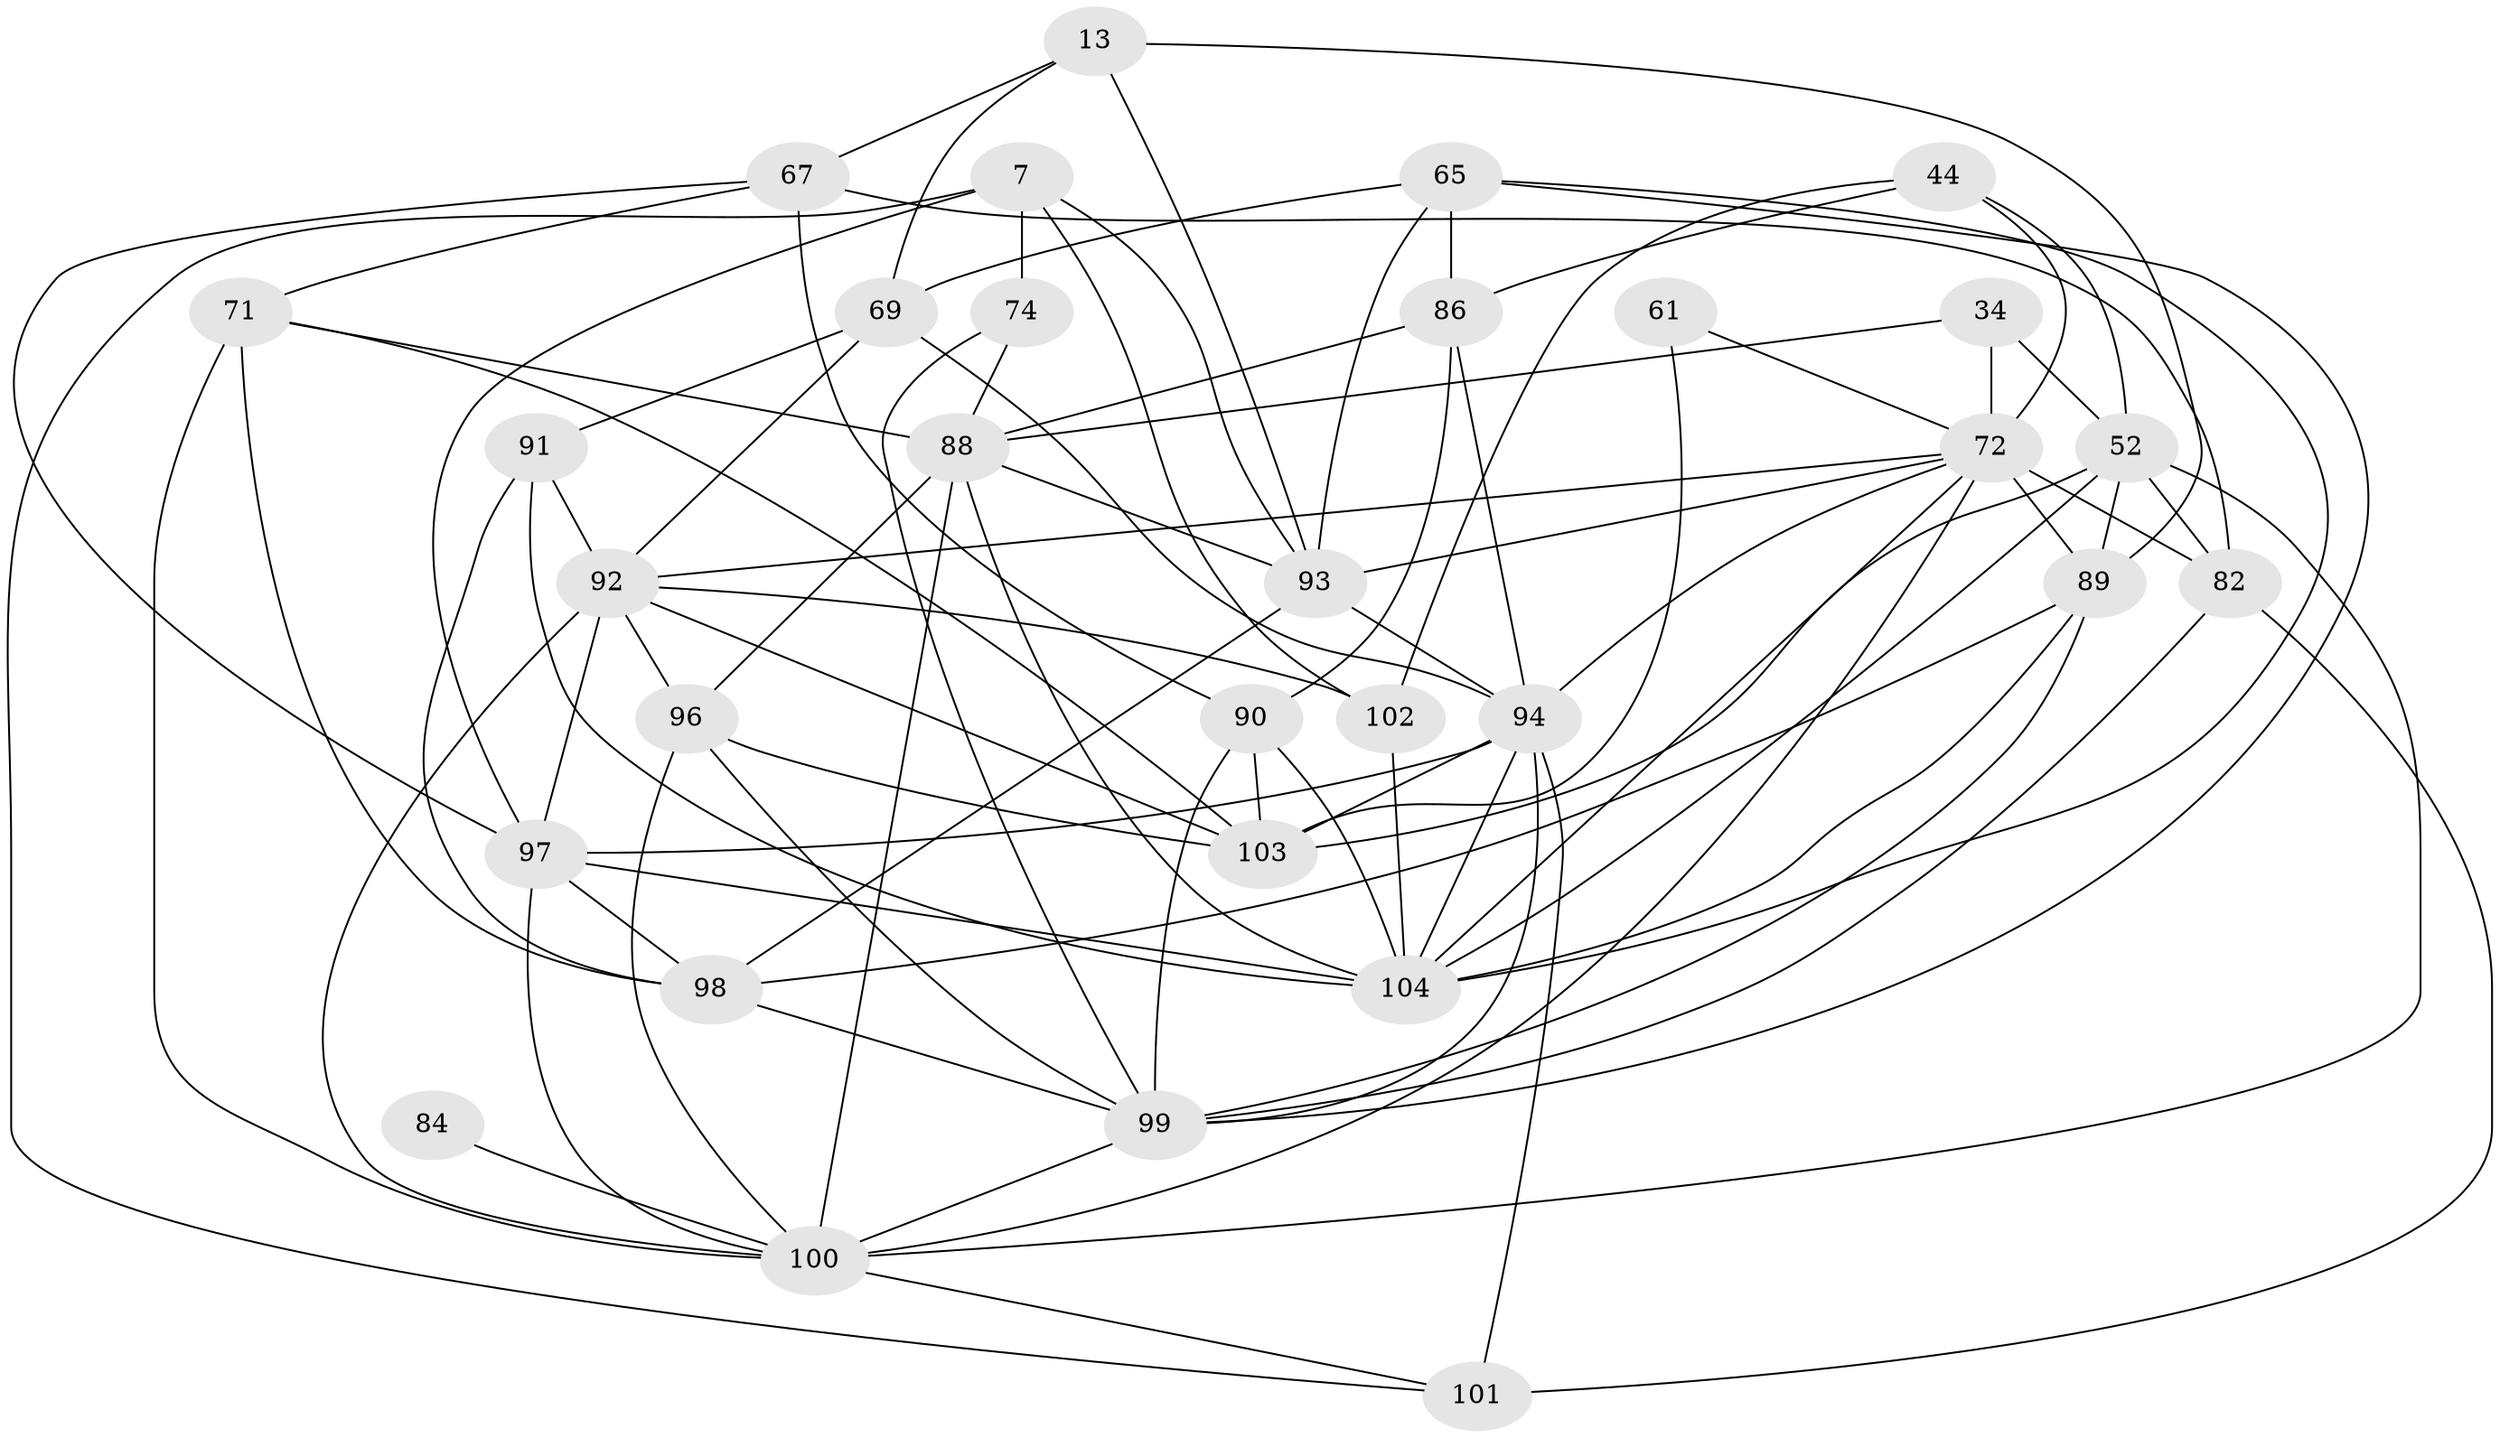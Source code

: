 // original degree distribution, {3: 0.28846153846153844, 2: 0.125, 5: 0.21153846153846154, 6: 0.0673076923076923, 4: 0.25961538461538464, 7: 0.028846153846153848, 9: 0.009615384615384616, 10: 0.009615384615384616}
// Generated by graph-tools (version 1.1) at 2025/55/03/04/25 21:55:08]
// undirected, 31 vertices, 89 edges
graph export_dot {
graph [start="1"]
  node [color=gray90,style=filled];
  7 [super="+2"];
  13;
  34;
  44;
  52 [super="+48"];
  61 [super="+53"];
  65 [super="+12"];
  67 [super="+6+45"];
  69 [super="+23"];
  71 [super="+29+68"];
  72 [super="+70+10+58+40+19"];
  74;
  82 [super="+32"];
  84;
  86 [super="+17+64"];
  88 [super="+3+87"];
  89 [super="+80"];
  90 [super="+33"];
  91 [super="+18+38"];
  92 [super="+59+81+78"];
  93 [super="+56+76"];
  94 [super="+60+31+51+62"];
  96 [super="+27+39"];
  97 [super="+77+63"];
  98 [super="+57"];
  99 [super="+50+66"];
  100 [super="+47+55"];
  101;
  102;
  103 [super="+42+95"];
  104 [super="+54+79+85"];
  7 -- 102 [weight=2];
  7 -- 74 [weight=2];
  7 -- 93;
  7 -- 101;
  7 -- 97;
  13 -- 69;
  13 -- 67;
  13 -- 89;
  13 -- 93;
  34 -- 52;
  34 -- 72;
  34 -- 88;
  44 -- 102;
  44 -- 52;
  44 -- 86;
  44 -- 72;
  52 -- 100 [weight=4];
  52 -- 89 [weight=2];
  52 -- 82 [weight=2];
  52 -- 103;
  52 -- 104;
  61 -- 72;
  61 -- 103 [weight=2];
  65 -- 104;
  65 -- 86 [weight=2];
  65 -- 93;
  65 -- 69 [weight=2];
  65 -- 99;
  67 -- 90;
  67 -- 82 [weight=2];
  67 -- 71;
  67 -- 97;
  69 -- 91 [weight=3];
  69 -- 94;
  69 -- 92;
  71 -- 98 [weight=2];
  71 -- 88;
  71 -- 103 [weight=2];
  71 -- 100 [weight=2];
  72 -- 82 [weight=3];
  72 -- 89 [weight=3];
  72 -- 100 [weight=3];
  72 -- 94;
  72 -- 92 [weight=2];
  72 -- 104;
  72 -- 93;
  74 -- 88;
  74 -- 99;
  82 -- 101;
  82 -- 99;
  84 -- 100 [weight=2];
  86 -- 88 [weight=3];
  86 -- 90 [weight=2];
  86 -- 94;
  88 -- 96 [weight=2];
  88 -- 100;
  88 -- 104 [weight=2];
  88 -- 93 [weight=3];
  89 -- 98;
  89 -- 104;
  89 -- 99;
  90 -- 103;
  90 -- 104;
  90 -- 99 [weight=2];
  91 -- 98;
  91 -- 104;
  91 -- 92;
  92 -- 102;
  92 -- 100;
  92 -- 103 [weight=3];
  92 -- 97;
  92 -- 96 [weight=2];
  93 -- 98;
  93 -- 94;
  94 -- 101;
  94 -- 103 [weight=3];
  94 -- 97;
  94 -- 99;
  94 -- 104 [weight=2];
  96 -- 99 [weight=2];
  96 -- 103;
  96 -- 100;
  97 -- 100 [weight=3];
  97 -- 98;
  97 -- 104 [weight=3];
  98 -- 99;
  99 -- 100;
  100 -- 101;
  102 -- 104;
}
